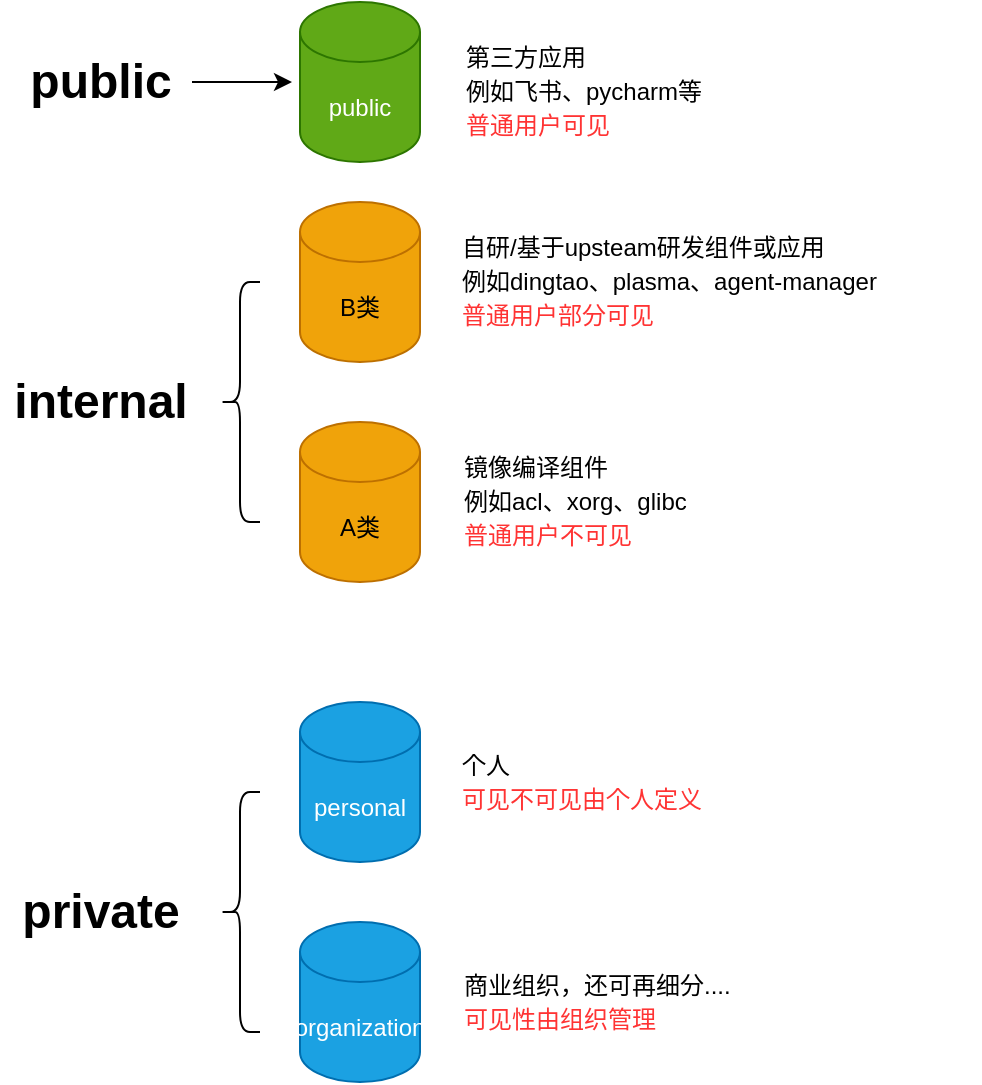 <mxfile version="21.3.7" type="github">
  <diagram name="第 1 页" id="J6eBbJ3b3tzSUYA_pBVK">
    <mxGraphModel dx="2115" dy="659" grid="1" gridSize="10" guides="1" tooltips="1" connect="1" arrows="1" fold="1" page="1" pageScale="1" pageWidth="827" pageHeight="1169" math="0" shadow="0">
      <root>
        <mxCell id="0" />
        <mxCell id="1" parent="0" />
        <mxCell id="Dy_VesNP6pDX91N_DXBf-1" value="public" style="shape=cylinder3;whiteSpace=wrap;html=1;boundedLbl=1;backgroundOutline=1;size=15;fillColor=#60a917;strokeColor=#2D7600;fontColor=#ffffff;" vertex="1" parent="1">
          <mxGeometry x="120" y="150" width="60" height="80" as="geometry" />
        </mxCell>
        <mxCell id="Dy_VesNP6pDX91N_DXBf-2" value="B类" style="shape=cylinder3;whiteSpace=wrap;html=1;boundedLbl=1;backgroundOutline=1;size=15;fillColor=#f0a30a;strokeColor=#BD7000;fontColor=#000000;" vertex="1" parent="1">
          <mxGeometry x="120" y="250" width="60" height="80" as="geometry" />
        </mxCell>
        <mxCell id="Dy_VesNP6pDX91N_DXBf-3" value="A类" style="shape=cylinder3;whiteSpace=wrap;html=1;boundedLbl=1;backgroundOutline=1;size=15;fillColor=#f0a30a;strokeColor=#BD7000;fontColor=#000000;" vertex="1" parent="1">
          <mxGeometry x="120" y="360" width="60" height="80" as="geometry" />
        </mxCell>
        <mxCell id="Dy_VesNP6pDX91N_DXBf-4" value="&lt;p style=&quot;line-height: 140%;&quot;&gt;自研/基于upsteam研发组件或应用&lt;br&gt;例如dingtao、plasma、agent-manager&lt;br&gt;&lt;font color=&quot;#ff3333&quot;&gt;普通用户部分可见&lt;/font&gt;&lt;/p&gt;" style="text;html=1;strokeColor=none;fillColor=none;align=left;verticalAlign=middle;whiteSpace=wrap;rounded=0;" vertex="1" parent="1">
          <mxGeometry x="199" y="275" width="261" height="30" as="geometry" />
        </mxCell>
        <mxCell id="Dy_VesNP6pDX91N_DXBf-5" value="&lt;p style=&quot;line-height: 140%;&quot;&gt;镜像编译组件&lt;br&gt;例如acl、xorg、glibc&lt;br&gt;&lt;font color=&quot;#ff3333&quot;&gt;普通用户不可见&lt;/font&gt;&lt;/p&gt;" style="text;html=1;strokeColor=none;fillColor=none;align=left;verticalAlign=middle;whiteSpace=wrap;rounded=0;" vertex="1" parent="1">
          <mxGeometry x="200" y="385" width="160" height="30" as="geometry" />
        </mxCell>
        <mxCell id="Dy_VesNP6pDX91N_DXBf-8" value="&lt;p style=&quot;line-height: 140%;&quot;&gt;第三方应用&lt;br style=&quot;font-size: 12px;&quot;&gt;例如飞书、pycharm等&lt;br style=&quot;font-size: 12px;&quot;&gt;&lt;font style=&quot;&quot; color=&quot;#ff3333&quot;&gt;普通用户可见&lt;/font&gt;&lt;/p&gt;" style="text;html=1;strokeColor=none;fillColor=none;align=left;verticalAlign=middle;whiteSpace=wrap;rounded=0;fontSize=12;" vertex="1" parent="1">
          <mxGeometry x="201" y="180" width="133" height="30" as="geometry" />
        </mxCell>
        <mxCell id="Dy_VesNP6pDX91N_DXBf-12" value="personal" style="shape=cylinder3;whiteSpace=wrap;html=1;boundedLbl=1;backgroundOutline=1;size=15;fillColor=#1ba1e2;fontColor=#ffffff;strokeColor=#006EAF;" vertex="1" parent="1">
          <mxGeometry x="120" y="500" width="60" height="80" as="geometry" />
        </mxCell>
        <mxCell id="Dy_VesNP6pDX91N_DXBf-13" value="organization" style="shape=cylinder3;whiteSpace=wrap;html=1;boundedLbl=1;backgroundOutline=1;size=15;fillColor=#1ba1e2;fontColor=#ffffff;strokeColor=#006EAF;" vertex="1" parent="1">
          <mxGeometry x="120" y="610" width="60" height="80" as="geometry" />
        </mxCell>
        <mxCell id="Dy_VesNP6pDX91N_DXBf-14" value="&lt;p style=&quot;line-height: 140%;&quot;&gt;个人&lt;br&gt;&lt;font color=&quot;#ff3333&quot;&gt;可见不可见由个人定义&lt;/font&gt;&lt;/p&gt;" style="text;html=1;strokeColor=none;fillColor=none;align=left;verticalAlign=middle;whiteSpace=wrap;rounded=0;" vertex="1" parent="1">
          <mxGeometry x="199" y="525" width="261" height="30" as="geometry" />
        </mxCell>
        <mxCell id="Dy_VesNP6pDX91N_DXBf-15" value="&lt;p style=&quot;line-height: 140%;&quot;&gt;商业组织，还可再细分....&lt;br&gt;&lt;font color=&quot;#ff3333&quot;&gt;可见性由组织管理&lt;/font&gt;&lt;/p&gt;" style="text;html=1;strokeColor=none;fillColor=none;align=left;verticalAlign=middle;whiteSpace=wrap;rounded=0;" vertex="1" parent="1">
          <mxGeometry x="200" y="635" width="160" height="30" as="geometry" />
        </mxCell>
        <mxCell id="Dy_VesNP6pDX91N_DXBf-17" value="" style="shape=curlyBracket;whiteSpace=wrap;html=1;rounded=1;labelPosition=left;verticalLabelPosition=middle;align=right;verticalAlign=middle;" vertex="1" parent="1">
          <mxGeometry x="80" y="545" width="20" height="120" as="geometry" />
        </mxCell>
        <mxCell id="Dy_VesNP6pDX91N_DXBf-18" value="" style="shape=curlyBracket;whiteSpace=wrap;html=1;rounded=1;labelPosition=left;verticalLabelPosition=middle;align=right;verticalAlign=middle;" vertex="1" parent="1">
          <mxGeometry x="80" y="290" width="20" height="120" as="geometry" />
        </mxCell>
        <mxCell id="Dy_VesNP6pDX91N_DXBf-19" value="internal" style="text;strokeColor=none;fillColor=none;html=1;fontSize=24;fontStyle=1;verticalAlign=middle;align=center;" vertex="1" parent="1">
          <mxGeometry x="-30" y="330" width="100" height="40" as="geometry" />
        </mxCell>
        <mxCell id="Dy_VesNP6pDX91N_DXBf-21" value="private" style="text;strokeColor=none;fillColor=none;html=1;fontSize=24;fontStyle=1;verticalAlign=middle;align=center;" vertex="1" parent="1">
          <mxGeometry x="-30" y="585" width="100" height="40" as="geometry" />
        </mxCell>
        <mxCell id="Dy_VesNP6pDX91N_DXBf-27" value="" style="edgeStyle=orthogonalEdgeStyle;rounded=0;orthogonalLoop=1;jettySize=auto;html=1;" edge="1" parent="1">
          <mxGeometry relative="1" as="geometry">
            <mxPoint x="66" y="190" as="sourcePoint" />
            <mxPoint x="116" y="190" as="targetPoint" />
          </mxGeometry>
        </mxCell>
        <mxCell id="Dy_VesNP6pDX91N_DXBf-22" value="public" style="text;strokeColor=none;fillColor=none;html=1;fontSize=24;fontStyle=1;verticalAlign=middle;align=center;" vertex="1" parent="1">
          <mxGeometry x="-30" y="170" width="100" height="40" as="geometry" />
        </mxCell>
      </root>
    </mxGraphModel>
  </diagram>
</mxfile>

